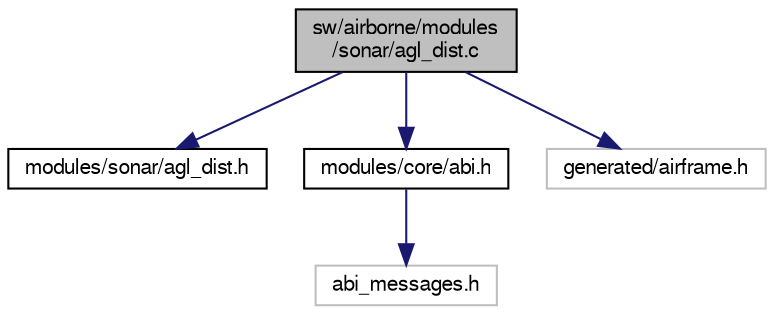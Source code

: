 digraph "sw/airborne/modules/sonar/agl_dist.c"
{
  edge [fontname="FreeSans",fontsize="10",labelfontname="FreeSans",labelfontsize="10"];
  node [fontname="FreeSans",fontsize="10",shape=record];
  Node1 [label="sw/airborne/modules\l/sonar/agl_dist.c",height=0.2,width=0.4,color="black", fillcolor="grey75", style="filled", fontcolor="black"];
  Node1 -> Node2 [color="midnightblue",fontsize="10",style="solid",fontname="FreeSans"];
  Node2 [label="modules/sonar/agl_dist.h",height=0.2,width=0.4,color="black", fillcolor="white", style="filled",URL="$agl__dist_8h.html",tooltip="Bind to agl ABI message and provide a filtered value to be used in flight plans. "];
  Node1 -> Node3 [color="midnightblue",fontsize="10",style="solid",fontname="FreeSans"];
  Node3 [label="modules/core/abi.h",height=0.2,width=0.4,color="black", fillcolor="white", style="filled",URL="$abi_8h.html",tooltip="Main include for ABI (AirBorneInterface). "];
  Node3 -> Node4 [color="midnightblue",fontsize="10",style="solid",fontname="FreeSans"];
  Node4 [label="abi_messages.h",height=0.2,width=0.4,color="grey75", fillcolor="white", style="filled"];
  Node1 -> Node5 [color="midnightblue",fontsize="10",style="solid",fontname="FreeSans"];
  Node5 [label="generated/airframe.h",height=0.2,width=0.4,color="grey75", fillcolor="white", style="filled"];
}
